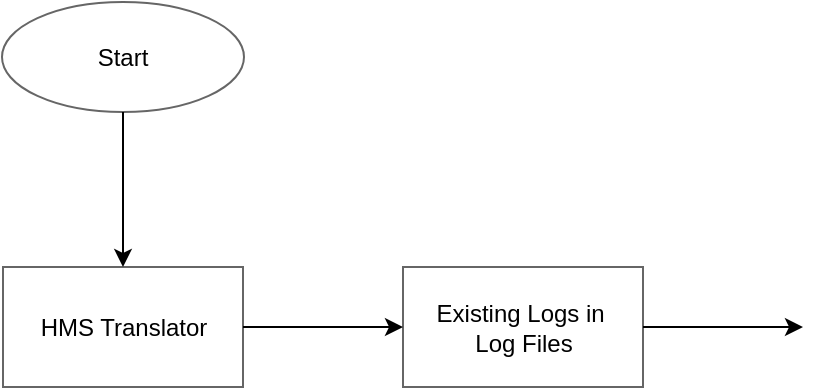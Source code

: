 <mxfile version="15.5.1" type="github">
  <diagram id="C5RBs43oDa-KdzZeNtuy" name="Page-1">
    <mxGraphModel dx="944" dy="561" grid="0" gridSize="10" guides="1" tooltips="1" connect="1" arrows="1" fold="1" page="1" pageScale="1" pageWidth="827" pageHeight="1169" background="#ffffff" math="0" shadow="0">
      <root>
        <mxCell id="WIyWlLk6GJQsqaUBKTNV-0" />
        <mxCell id="WIyWlLk6GJQsqaUBKTNV-1" parent="WIyWlLk6GJQsqaUBKTNV-0" />
        <mxCell id="gF9UFCU9FnWq7VXaU00X-4" value="" style="edgeStyle=orthogonalEdgeStyle;rounded=0;orthogonalLoop=1;jettySize=auto;html=1;" edge="1" parent="WIyWlLk6GJQsqaUBKTNV-1" source="gF9UFCU9FnWq7VXaU00X-0" target="gF9UFCU9FnWq7VXaU00X-3">
          <mxGeometry relative="1" as="geometry" />
        </mxCell>
        <mxCell id="gF9UFCU9FnWq7VXaU00X-0" value="Start" style="ellipse;whiteSpace=wrap;html=1;opacity=60;" vertex="1" parent="WIyWlLk6GJQsqaUBKTNV-1">
          <mxGeometry x="98" y="63" width="121" height="55" as="geometry" />
        </mxCell>
        <mxCell id="gF9UFCU9FnWq7VXaU00X-6" value="" style="edgeStyle=orthogonalEdgeStyle;rounded=0;orthogonalLoop=1;jettySize=auto;html=1;" edge="1" parent="WIyWlLk6GJQsqaUBKTNV-1" source="gF9UFCU9FnWq7VXaU00X-3" target="gF9UFCU9FnWq7VXaU00X-5">
          <mxGeometry relative="1" as="geometry" />
        </mxCell>
        <mxCell id="gF9UFCU9FnWq7VXaU00X-3" value="HMS Translator" style="whiteSpace=wrap;html=1;opacity=60;" vertex="1" parent="WIyWlLk6GJQsqaUBKTNV-1">
          <mxGeometry x="98.5" y="195.5" width="120" height="60" as="geometry" />
        </mxCell>
        <mxCell id="gF9UFCU9FnWq7VXaU00X-8" value="" style="edgeStyle=orthogonalEdgeStyle;rounded=0;orthogonalLoop=1;jettySize=auto;html=1;" edge="1" parent="WIyWlLk6GJQsqaUBKTNV-1" source="gF9UFCU9FnWq7VXaU00X-5">
          <mxGeometry relative="1" as="geometry">
            <mxPoint x="498.5" y="225.5" as="targetPoint" />
          </mxGeometry>
        </mxCell>
        <mxCell id="gF9UFCU9FnWq7VXaU00X-5" value="Existing Logs in&amp;nbsp;&lt;br&gt;Log Files" style="whiteSpace=wrap;html=1;opacity=60;" vertex="1" parent="WIyWlLk6GJQsqaUBKTNV-1">
          <mxGeometry x="298.5" y="195.5" width="120" height="60" as="geometry" />
        </mxCell>
      </root>
    </mxGraphModel>
  </diagram>
</mxfile>
